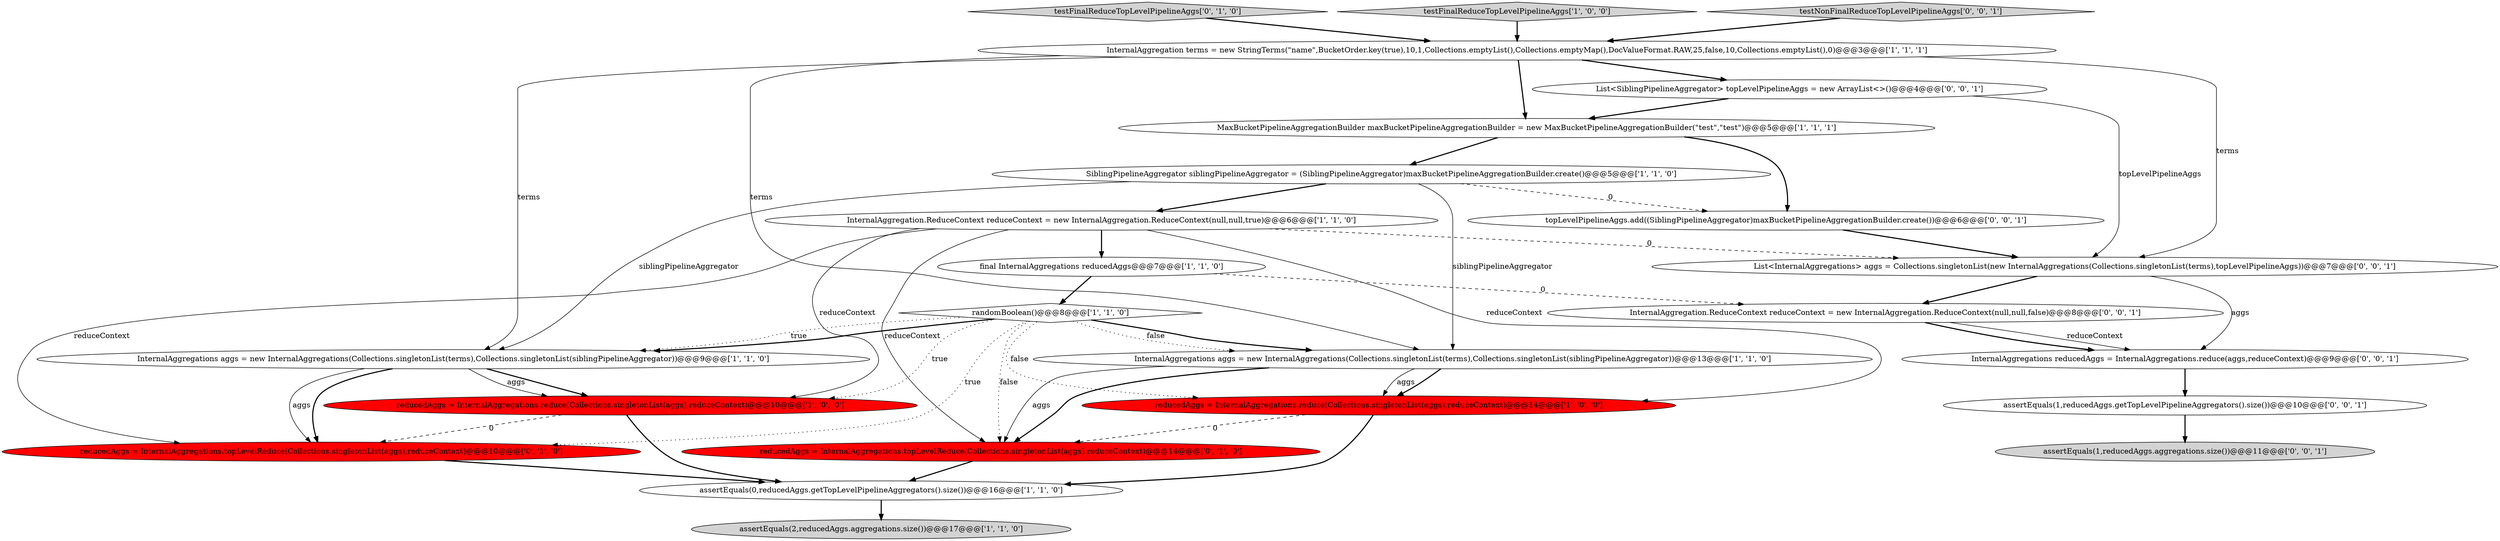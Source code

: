 digraph {
3 [style = filled, label = "assertEquals(0,reducedAggs.getTopLevelPipelineAggregators().size())@@@16@@@['1', '1', '0']", fillcolor = white, shape = ellipse image = "AAA0AAABBB1BBB"];
18 [style = filled, label = "assertEquals(1,reducedAggs.aggregations.size())@@@11@@@['0', '0', '1']", fillcolor = lightgray, shape = ellipse image = "AAA0AAABBB3BBB"];
2 [style = filled, label = "assertEquals(2,reducedAggs.aggregations.size())@@@17@@@['1', '1', '0']", fillcolor = lightgray, shape = ellipse image = "AAA0AAABBB1BBB"];
10 [style = filled, label = "reducedAggs = InternalAggregations.reduce(Collections.singletonList(aggs),reduceContext)@@@10@@@['1', '0', '0']", fillcolor = red, shape = ellipse image = "AAA1AAABBB1BBB"];
21 [style = filled, label = "InternalAggregations reducedAggs = InternalAggregations.reduce(aggs,reduceContext)@@@9@@@['0', '0', '1']", fillcolor = white, shape = ellipse image = "AAA0AAABBB3BBB"];
6 [style = filled, label = "MaxBucketPipelineAggregationBuilder maxBucketPipelineAggregationBuilder = new MaxBucketPipelineAggregationBuilder(\"test\",\"test\")@@@5@@@['1', '1', '1']", fillcolor = white, shape = ellipse image = "AAA0AAABBB1BBB"];
15 [style = filled, label = "testFinalReduceTopLevelPipelineAggs['0', '1', '0']", fillcolor = lightgray, shape = diamond image = "AAA0AAABBB2BBB"];
11 [style = filled, label = "InternalAggregations aggs = new InternalAggregations(Collections.singletonList(terms),Collections.singletonList(siblingPipelineAggregator))@@@13@@@['1', '1', '0']", fillcolor = white, shape = ellipse image = "AAA0AAABBB1BBB"];
4 [style = filled, label = "testFinalReduceTopLevelPipelineAggs['1', '0', '0']", fillcolor = lightgray, shape = diamond image = "AAA0AAABBB1BBB"];
5 [style = filled, label = "InternalAggregation.ReduceContext reduceContext = new InternalAggregation.ReduceContext(null,null,true)@@@6@@@['1', '1', '0']", fillcolor = white, shape = ellipse image = "AAA0AAABBB1BBB"];
14 [style = filled, label = "reducedAggs = InternalAggregations.topLevelReduce(Collections.singletonList(aggs),reduceContext)@@@10@@@['0', '1', '0']", fillcolor = red, shape = ellipse image = "AAA1AAABBB2BBB"];
13 [style = filled, label = "reducedAggs = InternalAggregations.topLevelReduce(Collections.singletonList(aggs),reduceContext)@@@14@@@['0', '1', '0']", fillcolor = red, shape = ellipse image = "AAA1AAABBB2BBB"];
8 [style = filled, label = "randomBoolean()@@@8@@@['1', '1', '0']", fillcolor = white, shape = diamond image = "AAA0AAABBB1BBB"];
22 [style = filled, label = "assertEquals(1,reducedAggs.getTopLevelPipelineAggregators().size())@@@10@@@['0', '0', '1']", fillcolor = white, shape = ellipse image = "AAA0AAABBB3BBB"];
9 [style = filled, label = "InternalAggregation terms = new StringTerms(\"name\",BucketOrder.key(true),10,1,Collections.emptyList(),Collections.emptyMap(),DocValueFormat.RAW,25,false,10,Collections.emptyList(),0)@@@3@@@['1', '1', '1']", fillcolor = white, shape = ellipse image = "AAA0AAABBB1BBB"];
19 [style = filled, label = "testNonFinalReduceTopLevelPipelineAggs['0', '0', '1']", fillcolor = lightgray, shape = diamond image = "AAA0AAABBB3BBB"];
0 [style = filled, label = "InternalAggregations aggs = new InternalAggregations(Collections.singletonList(terms),Collections.singletonList(siblingPipelineAggregator))@@@9@@@['1', '1', '0']", fillcolor = white, shape = ellipse image = "AAA0AAABBB1BBB"];
12 [style = filled, label = "reducedAggs = InternalAggregations.reduce(Collections.singletonList(aggs),reduceContext)@@@14@@@['1', '0', '0']", fillcolor = red, shape = ellipse image = "AAA1AAABBB1BBB"];
7 [style = filled, label = "final InternalAggregations reducedAggs@@@7@@@['1', '1', '0']", fillcolor = white, shape = ellipse image = "AAA0AAABBB1BBB"];
17 [style = filled, label = "InternalAggregation.ReduceContext reduceContext = new InternalAggregation.ReduceContext(null,null,false)@@@8@@@['0', '0', '1']", fillcolor = white, shape = ellipse image = "AAA0AAABBB3BBB"];
16 [style = filled, label = "List<SiblingPipelineAggregator> topLevelPipelineAggs = new ArrayList<>()@@@4@@@['0', '0', '1']", fillcolor = white, shape = ellipse image = "AAA0AAABBB3BBB"];
1 [style = filled, label = "SiblingPipelineAggregator siblingPipelineAggregator = (SiblingPipelineAggregator)maxBucketPipelineAggregationBuilder.create()@@@5@@@['1', '1', '0']", fillcolor = white, shape = ellipse image = "AAA0AAABBB1BBB"];
23 [style = filled, label = "List<InternalAggregations> aggs = Collections.singletonList(new InternalAggregations(Collections.singletonList(terms),topLevelPipelineAggs))@@@7@@@['0', '0', '1']", fillcolor = white, shape = ellipse image = "AAA0AAABBB3BBB"];
20 [style = filled, label = "topLevelPipelineAggs.add((SiblingPipelineAggregator)maxBucketPipelineAggregationBuilder.create())@@@6@@@['0', '0', '1']", fillcolor = white, shape = ellipse image = "AAA0AAABBB3BBB"];
1->5 [style = bold, label=""];
11->12 [style = solid, label="aggs"];
4->9 [style = bold, label=""];
14->3 [style = bold, label=""];
16->23 [style = solid, label="topLevelPipelineAggs"];
1->0 [style = solid, label="siblingPipelineAggregator"];
9->11 [style = solid, label="terms"];
8->11 [style = dotted, label="false"];
8->12 [style = dotted, label="false"];
7->17 [style = dashed, label="0"];
5->23 [style = dashed, label="0"];
16->6 [style = bold, label=""];
8->13 [style = dotted, label="false"];
1->11 [style = solid, label="siblingPipelineAggregator"];
23->21 [style = solid, label="aggs"];
10->3 [style = bold, label=""];
11->12 [style = bold, label=""];
8->10 [style = dotted, label="true"];
11->13 [style = solid, label="aggs"];
7->8 [style = bold, label=""];
9->16 [style = bold, label=""];
9->0 [style = solid, label="terms"];
9->6 [style = bold, label=""];
1->20 [style = dashed, label="0"];
8->0 [style = bold, label=""];
6->20 [style = bold, label=""];
5->13 [style = solid, label="reduceContext"];
6->1 [style = bold, label=""];
0->10 [style = bold, label=""];
0->14 [style = bold, label=""];
22->18 [style = bold, label=""];
5->12 [style = solid, label="reduceContext"];
20->23 [style = bold, label=""];
3->2 [style = bold, label=""];
13->3 [style = bold, label=""];
19->9 [style = bold, label=""];
5->14 [style = solid, label="reduceContext"];
21->22 [style = bold, label=""];
15->9 [style = bold, label=""];
9->23 [style = solid, label="terms"];
8->14 [style = dotted, label="true"];
11->13 [style = bold, label=""];
17->21 [style = solid, label="reduceContext"];
0->10 [style = solid, label="aggs"];
5->7 [style = bold, label=""];
23->17 [style = bold, label=""];
8->0 [style = dotted, label="true"];
12->3 [style = bold, label=""];
0->14 [style = solid, label="aggs"];
12->13 [style = dashed, label="0"];
5->10 [style = solid, label="reduceContext"];
8->11 [style = bold, label=""];
17->21 [style = bold, label=""];
10->14 [style = dashed, label="0"];
}
